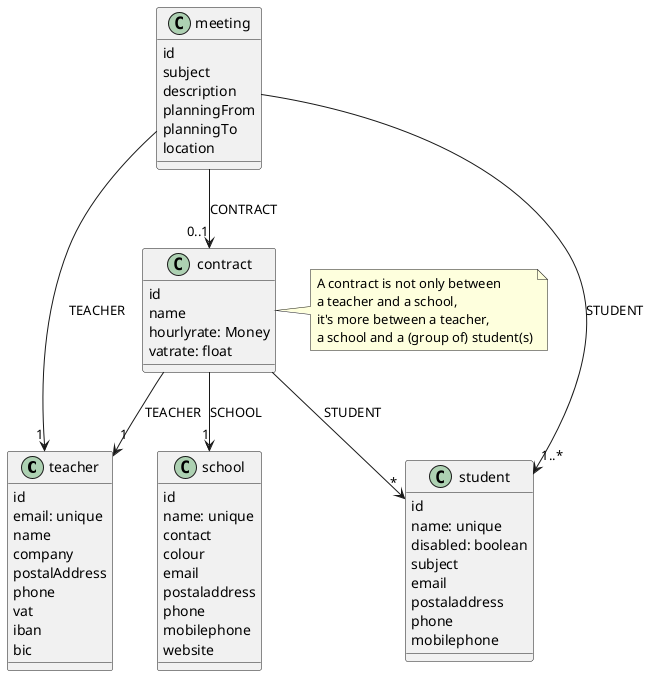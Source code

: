 @startuml

class teacher {
    id
    email: unique
    name
    company
    postalAddress
    phone
    vat
    iban
    bic
}

class school {
    id
    name: unique
    contact
    colour
    email
    postaladdress
    phone
    mobilephone
    website
}

class contract {
    id
    name
    hourlyrate: Money
    vatrate: float
}

class student {
    id
    name: unique
    disabled: boolean
    subject
    email
    postaladdress
    phone
    mobilephone
}

class meeting {
    id
    subject
    description
    planningFrom
    planningTo
    location
}

contract --> "1" school: SCHOOL
contract --> "1" teacher: TEACHER
contract --> "*" student: STUDENT

meeting --> "1" teacher: TEACHER
meeting --> "0..1" contract: CONTRACT
meeting --> "1..*" student: STUDENT

note right of contract
    A contract is not only between
    a teacher and a school,
    it's more between a teacher,
    a school and a (group of) student(s)
end note

@enduml
